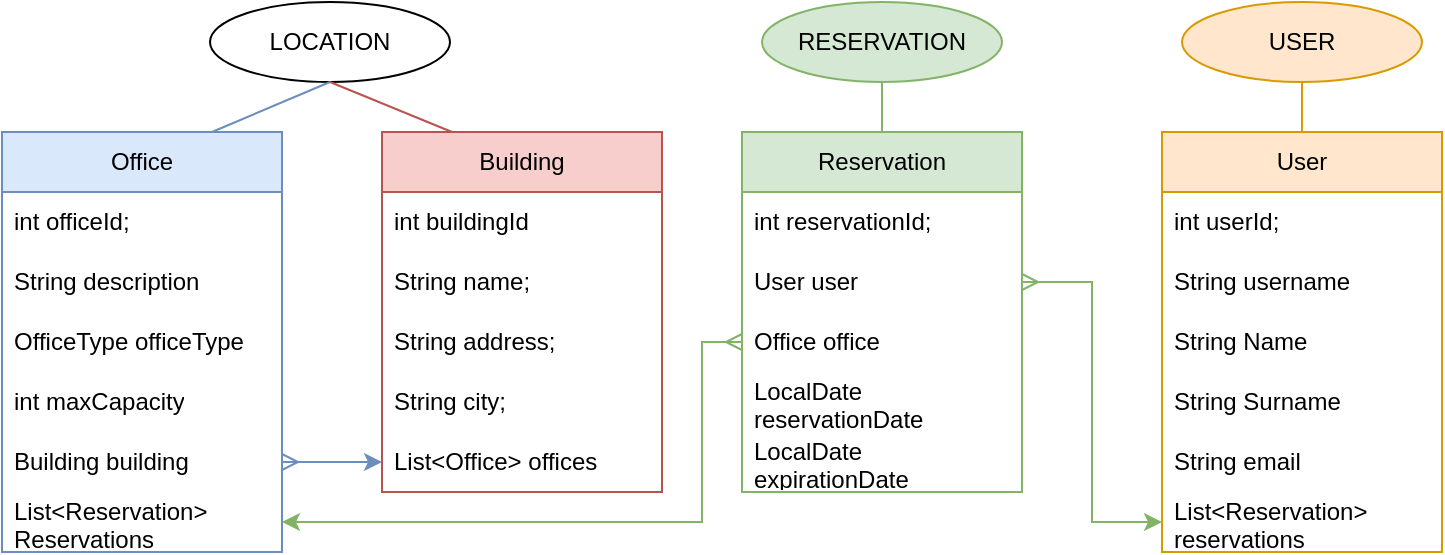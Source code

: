 <mxfile version="24.4.4" type="device">
  <diagram id="C5RBs43oDa-KdzZeNtuy" name="Page-1">
    <mxGraphModel dx="1876" dy="961" grid="0" gridSize="10" guides="1" tooltips="1" connect="1" arrows="1" fold="1" page="1" pageScale="1" pageWidth="150" pageHeight="150" math="0" shadow="0">
      <root>
        <mxCell id="WIyWlLk6GJQsqaUBKTNV-0" />
        <mxCell id="WIyWlLk6GJQsqaUBKTNV-1" parent="WIyWlLk6GJQsqaUBKTNV-0" />
        <mxCell id="xJD2eyF_yZI-p6hFj70x-0" value="LOCATION" style="ellipse;whiteSpace=wrap;html=1;" parent="WIyWlLk6GJQsqaUBKTNV-1" vertex="1">
          <mxGeometry x="344" y="238" width="120" height="40" as="geometry" />
        </mxCell>
        <mxCell id="xJD2eyF_yZI-p6hFj70x-1" value="" style="endArrow=none;html=1;rounded=0;entryX=0.5;entryY=1;entryDx=0;entryDy=0;exitX=0.75;exitY=0;exitDx=0;exitDy=0;fillColor=#dae8fc;strokeColor=#6c8ebf;" parent="WIyWlLk6GJQsqaUBKTNV-1" edge="1" target="xJD2eyF_yZI-p6hFj70x-0" source="xJD2eyF_yZI-p6hFj70x-10">
          <mxGeometry width="50" height="50" relative="1" as="geometry">
            <mxPoint x="360" y="298" as="sourcePoint" />
            <mxPoint x="380" y="278" as="targetPoint" />
          </mxGeometry>
        </mxCell>
        <mxCell id="xJD2eyF_yZI-p6hFj70x-2" value="" style="endArrow=none;html=1;rounded=0;exitX=0.25;exitY=0;exitDx=0;exitDy=0;entryX=0.5;entryY=1;entryDx=0;entryDy=0;fillColor=#f8cecc;strokeColor=#b85450;" parent="WIyWlLk6GJQsqaUBKTNV-1" edge="1" target="xJD2eyF_yZI-p6hFj70x-0" source="xJD2eyF_yZI-p6hFj70x-14">
          <mxGeometry width="50" height="50" relative="1" as="geometry">
            <mxPoint x="450" y="288" as="sourcePoint" />
            <mxPoint x="434" y="278" as="targetPoint" />
          </mxGeometry>
        </mxCell>
        <mxCell id="xJD2eyF_yZI-p6hFj70x-10" value="Office" style="swimlane;fontStyle=0;childLayout=stackLayout;horizontal=1;startSize=30;horizontalStack=0;resizeParent=1;resizeParentMax=0;resizeLast=0;collapsible=1;marginBottom=0;whiteSpace=wrap;html=1;fillColor=#dae8fc;strokeColor=#6c8ebf;" parent="WIyWlLk6GJQsqaUBKTNV-1" vertex="1">
          <mxGeometry x="240" y="303" width="140" height="210" as="geometry" />
        </mxCell>
        <mxCell id="xJD2eyF_yZI-p6hFj70x-11" value="int officeId;" style="text;align=left;verticalAlign=middle;spacingLeft=4;spacingRight=4;overflow=hidden;points=[[0,0.5],[1,0.5]];portConstraint=eastwest;rotatable=0;whiteSpace=wrap;html=1;" parent="xJD2eyF_yZI-p6hFj70x-10" vertex="1">
          <mxGeometry y="30" width="140" height="30" as="geometry" />
        </mxCell>
        <mxCell id="xJD2eyF_yZI-p6hFj70x-12" value="String description" style="text;strokeColor=none;fillColor=none;align=left;verticalAlign=middle;spacingLeft=4;spacingRight=4;overflow=hidden;points=[[0,0.5],[1,0.5]];portConstraint=eastwest;rotatable=0;whiteSpace=wrap;html=1;" parent="xJD2eyF_yZI-p6hFj70x-10" vertex="1">
          <mxGeometry y="60" width="140" height="30" as="geometry" />
        </mxCell>
        <mxCell id="xJD2eyF_yZI-p6hFj70x-13" value="OfficeType officeType" style="text;strokeColor=none;fillColor=none;align=left;verticalAlign=middle;spacingLeft=4;spacingRight=4;overflow=hidden;points=[[0,0.5],[1,0.5]];portConstraint=eastwest;rotatable=0;whiteSpace=wrap;html=1;" parent="xJD2eyF_yZI-p6hFj70x-10" vertex="1">
          <mxGeometry y="90" width="140" height="30" as="geometry" />
        </mxCell>
        <mxCell id="xJD2eyF_yZI-p6hFj70x-18" value="int maxCapacity" style="text;strokeColor=none;fillColor=none;align=left;verticalAlign=middle;spacingLeft=4;spacingRight=4;overflow=hidden;points=[[0,0.5],[1,0.5]];portConstraint=eastwest;rotatable=0;whiteSpace=wrap;html=1;" parent="xJD2eyF_yZI-p6hFj70x-10" vertex="1">
          <mxGeometry y="120" width="140" height="30" as="geometry" />
        </mxCell>
        <mxCell id="xJD2eyF_yZI-p6hFj70x-19" value="Building building" style="text;strokeColor=none;fillColor=none;align=left;verticalAlign=middle;spacingLeft=4;spacingRight=4;overflow=hidden;points=[[0,0.5],[1,0.5]];portConstraint=eastwest;rotatable=0;whiteSpace=wrap;html=1;" parent="xJD2eyF_yZI-p6hFj70x-10" vertex="1">
          <mxGeometry y="150" width="140" height="30" as="geometry" />
        </mxCell>
        <mxCell id="xJD2eyF_yZI-p6hFj70x-25" value="List&amp;lt;Reservation&amp;gt; Reservations" style="text;strokeColor=none;fillColor=none;align=left;verticalAlign=middle;spacingLeft=4;spacingRight=4;overflow=hidden;points=[[0,0.5],[1,0.5]];portConstraint=eastwest;rotatable=0;whiteSpace=wrap;html=1;" parent="xJD2eyF_yZI-p6hFj70x-10" vertex="1">
          <mxGeometry y="180" width="140" height="30" as="geometry" />
        </mxCell>
        <mxCell id="xJD2eyF_yZI-p6hFj70x-14" value="Building" style="swimlane;fontStyle=0;childLayout=stackLayout;horizontal=1;startSize=30;horizontalStack=0;resizeParent=1;resizeParentMax=0;resizeLast=0;collapsible=1;marginBottom=0;whiteSpace=wrap;html=1;fillColor=#f8cecc;strokeColor=#b85450;" parent="WIyWlLk6GJQsqaUBKTNV-1" vertex="1">
          <mxGeometry x="430" y="303" width="140" height="180" as="geometry" />
        </mxCell>
        <mxCell id="xJD2eyF_yZI-p6hFj70x-15" value="int buildingId" style="text;strokeColor=none;fillColor=none;align=left;verticalAlign=middle;spacingLeft=4;spacingRight=4;overflow=hidden;points=[[0,0.5],[1,0.5]];portConstraint=eastwest;rotatable=0;whiteSpace=wrap;html=1;" parent="xJD2eyF_yZI-p6hFj70x-14" vertex="1">
          <mxGeometry y="30" width="140" height="30" as="geometry" />
        </mxCell>
        <mxCell id="xJD2eyF_yZI-p6hFj70x-16" value="String name;" style="text;strokeColor=none;fillColor=none;align=left;verticalAlign=middle;spacingLeft=4;spacingRight=4;overflow=hidden;points=[[0,0.5],[1,0.5]];portConstraint=eastwest;rotatable=0;whiteSpace=wrap;html=1;" parent="xJD2eyF_yZI-p6hFj70x-14" vertex="1">
          <mxGeometry y="60" width="140" height="30" as="geometry" />
        </mxCell>
        <mxCell id="xJD2eyF_yZI-p6hFj70x-17" value="String address;" style="text;strokeColor=none;fillColor=none;align=left;verticalAlign=middle;spacingLeft=4;spacingRight=4;overflow=hidden;points=[[0,0.5],[1,0.5]];portConstraint=eastwest;rotatable=0;whiteSpace=wrap;html=1;" parent="xJD2eyF_yZI-p6hFj70x-14" vertex="1">
          <mxGeometry y="90" width="140" height="30" as="geometry" />
        </mxCell>
        <mxCell id="xJD2eyF_yZI-p6hFj70x-20" value="String city;" style="text;strokeColor=none;fillColor=none;align=left;verticalAlign=middle;spacingLeft=4;spacingRight=4;overflow=hidden;points=[[0,0.5],[1,0.5]];portConstraint=eastwest;rotatable=0;whiteSpace=wrap;html=1;" parent="xJD2eyF_yZI-p6hFj70x-14" vertex="1">
          <mxGeometry y="120" width="140" height="30" as="geometry" />
        </mxCell>
        <mxCell id="xJD2eyF_yZI-p6hFj70x-21" value="List&amp;lt;Office&amp;gt; offices" style="text;strokeColor=none;fillColor=none;align=left;verticalAlign=middle;spacingLeft=4;spacingRight=4;overflow=hidden;points=[[0,0.5],[1,0.5]];portConstraint=eastwest;rotatable=0;whiteSpace=wrap;html=1;" parent="xJD2eyF_yZI-p6hFj70x-14" vertex="1">
          <mxGeometry y="150" width="140" height="30" as="geometry" />
        </mxCell>
        <mxCell id="xJD2eyF_yZI-p6hFj70x-24" style="edgeStyle=orthogonalEdgeStyle;rounded=0;orthogonalLoop=1;jettySize=auto;html=1;exitX=0;exitY=0.5;exitDx=0;exitDy=0;entryX=1;entryY=0.5;entryDx=0;entryDy=0;startArrow=classic;startFill=1;endArrow=ERmany;endFill=0;fillColor=#dae8fc;strokeColor=#6c8ebf;" parent="WIyWlLk6GJQsqaUBKTNV-1" source="xJD2eyF_yZI-p6hFj70x-21" target="xJD2eyF_yZI-p6hFj70x-19" edge="1">
          <mxGeometry relative="1" as="geometry" />
        </mxCell>
        <mxCell id="xJD2eyF_yZI-p6hFj70x-27" value="USER" style="ellipse;whiteSpace=wrap;html=1;fillColor=#ffe6cc;strokeColor=#d79b00;" parent="WIyWlLk6GJQsqaUBKTNV-1" vertex="1">
          <mxGeometry x="830" y="238" width="120" height="40" as="geometry" />
        </mxCell>
        <mxCell id="xJD2eyF_yZI-p6hFj70x-28" value="" style="endArrow=none;html=1;rounded=0;exitX=0.5;exitY=0;exitDx=0;exitDy=0;fillColor=#ffe6cc;strokeColor=#d79b00;entryX=0.5;entryY=1;entryDx=0;entryDy=0;" parent="WIyWlLk6GJQsqaUBKTNV-1" source="xJD2eyF_yZI-p6hFj70x-29" edge="1" target="xJD2eyF_yZI-p6hFj70x-27">
          <mxGeometry width="50" height="50" relative="1" as="geometry">
            <mxPoint x="860" y="308" as="sourcePoint" />
            <mxPoint x="890" y="278" as="targetPoint" />
          </mxGeometry>
        </mxCell>
        <mxCell id="xJD2eyF_yZI-p6hFj70x-29" value="User" style="swimlane;fontStyle=0;childLayout=stackLayout;horizontal=1;startSize=30;horizontalStack=0;resizeParent=1;resizeParentMax=0;resizeLast=0;collapsible=1;marginBottom=0;whiteSpace=wrap;html=1;fillColor=#ffe6cc;strokeColor=#d79b00;" parent="WIyWlLk6GJQsqaUBKTNV-1" vertex="1">
          <mxGeometry x="820" y="303" width="140" height="210" as="geometry" />
        </mxCell>
        <mxCell id="xJD2eyF_yZI-p6hFj70x-30" value="int userId;" style="text;strokeColor=none;fillColor=none;align=left;verticalAlign=middle;spacingLeft=4;spacingRight=4;overflow=hidden;points=[[0,0.5],[1,0.5]];portConstraint=eastwest;rotatable=0;whiteSpace=wrap;html=1;" parent="xJD2eyF_yZI-p6hFj70x-29" vertex="1">
          <mxGeometry y="30" width="140" height="30" as="geometry" />
        </mxCell>
        <mxCell id="xJD2eyF_yZI-p6hFj70x-31" value="String username" style="text;strokeColor=none;fillColor=none;align=left;verticalAlign=middle;spacingLeft=4;spacingRight=4;overflow=hidden;points=[[0,0.5],[1,0.5]];portConstraint=eastwest;rotatable=0;whiteSpace=wrap;html=1;" parent="xJD2eyF_yZI-p6hFj70x-29" vertex="1">
          <mxGeometry y="60" width="140" height="30" as="geometry" />
        </mxCell>
        <mxCell id="xJD2eyF_yZI-p6hFj70x-32" value="String Name" style="text;strokeColor=none;fillColor=none;align=left;verticalAlign=middle;spacingLeft=4;spacingRight=4;overflow=hidden;points=[[0,0.5],[1,0.5]];portConstraint=eastwest;rotatable=0;whiteSpace=wrap;html=1;" parent="xJD2eyF_yZI-p6hFj70x-29" vertex="1">
          <mxGeometry y="90" width="140" height="30" as="geometry" />
        </mxCell>
        <mxCell id="xJD2eyF_yZI-p6hFj70x-33" value="String Surname" style="text;strokeColor=none;fillColor=none;align=left;verticalAlign=middle;spacingLeft=4;spacingRight=4;overflow=hidden;points=[[0,0.5],[1,0.5]];portConstraint=eastwest;rotatable=0;whiteSpace=wrap;html=1;" parent="xJD2eyF_yZI-p6hFj70x-29" vertex="1">
          <mxGeometry y="120" width="140" height="30" as="geometry" />
        </mxCell>
        <mxCell id="xJD2eyF_yZI-p6hFj70x-34" value="String email" style="text;strokeColor=none;fillColor=none;align=left;verticalAlign=middle;spacingLeft=4;spacingRight=4;overflow=hidden;points=[[0,0.5],[1,0.5]];portConstraint=eastwest;rotatable=0;whiteSpace=wrap;html=1;" parent="xJD2eyF_yZI-p6hFj70x-29" vertex="1">
          <mxGeometry y="150" width="140" height="30" as="geometry" />
        </mxCell>
        <mxCell id="dJtlWAZbC2OB6jiY3nGt-9" value="List&amp;lt;Reservation&amp;gt; reservations" style="text;strokeColor=none;fillColor=none;align=left;verticalAlign=middle;spacingLeft=4;spacingRight=4;overflow=hidden;points=[[0,0.5],[1,0.5]];portConstraint=eastwest;rotatable=0;whiteSpace=wrap;html=1;" parent="xJD2eyF_yZI-p6hFj70x-29" vertex="1">
          <mxGeometry y="180" width="140" height="30" as="geometry" />
        </mxCell>
        <mxCell id="xJD2eyF_yZI-p6hFj70x-36" style="edgeStyle=orthogonalEdgeStyle;rounded=0;orthogonalLoop=1;jettySize=auto;html=1;exitX=0;exitY=0.5;exitDx=0;exitDy=0;entryX=1;entryY=0.5;entryDx=0;entryDy=0;endArrow=classic;endFill=1;startArrow=ERmany;startFill=0;fillColor=#d5e8d4;strokeColor=#82b366;" parent="WIyWlLk6GJQsqaUBKTNV-1" source="dJtlWAZbC2OB6jiY3nGt-5" target="xJD2eyF_yZI-p6hFj70x-25" edge="1">
          <mxGeometry relative="1" as="geometry">
            <Array as="points">
              <mxPoint x="590" y="408" />
              <mxPoint x="590" y="498" />
            </Array>
          </mxGeometry>
        </mxCell>
        <mxCell id="dJtlWAZbC2OB6jiY3nGt-0" value="RESERVATION" style="ellipse;whiteSpace=wrap;html=1;fillColor=#d5e8d4;strokeColor=#82b366;" parent="WIyWlLk6GJQsqaUBKTNV-1" vertex="1">
          <mxGeometry x="620" y="238" width="120" height="40" as="geometry" />
        </mxCell>
        <mxCell id="dJtlWAZbC2OB6jiY3nGt-1" value="" style="endArrow=none;html=1;rounded=0;exitX=0.5;exitY=0;exitDx=0;exitDy=0;entryX=0.5;entryY=1;entryDx=0;entryDy=0;fillColor=#d5e8d4;strokeColor=#82b366;" parent="WIyWlLk6GJQsqaUBKTNV-1" source="dJtlWAZbC2OB6jiY3nGt-2" edge="1" target="dJtlWAZbC2OB6jiY3nGt-0">
          <mxGeometry width="50" height="50" relative="1" as="geometry">
            <mxPoint x="650" y="308" as="sourcePoint" />
            <mxPoint x="680" y="278" as="targetPoint" />
          </mxGeometry>
        </mxCell>
        <mxCell id="dJtlWAZbC2OB6jiY3nGt-2" value="Reservation" style="swimlane;fontStyle=0;childLayout=stackLayout;horizontal=1;startSize=30;horizontalStack=0;resizeParent=1;resizeParentMax=0;resizeLast=0;collapsible=1;marginBottom=0;whiteSpace=wrap;html=1;fillColor=#d5e8d4;strokeColor=#82b366;" parent="WIyWlLk6GJQsqaUBKTNV-1" vertex="1">
          <mxGeometry x="610" y="303" width="140" height="180" as="geometry" />
        </mxCell>
        <mxCell id="dJtlWAZbC2OB6jiY3nGt-3" value="int reservationId;" style="text;strokeColor=none;fillColor=none;align=left;verticalAlign=middle;spacingLeft=4;spacingRight=4;overflow=hidden;points=[[0,0.5],[1,0.5]];portConstraint=eastwest;rotatable=0;whiteSpace=wrap;html=1;" parent="dJtlWAZbC2OB6jiY3nGt-2" vertex="1">
          <mxGeometry y="30" width="140" height="30" as="geometry" />
        </mxCell>
        <mxCell id="dJtlWAZbC2OB6jiY3nGt-4" value="User user" style="text;strokeColor=none;fillColor=none;align=left;verticalAlign=middle;spacingLeft=4;spacingRight=4;overflow=hidden;points=[[0,0.5],[1,0.5]];portConstraint=eastwest;rotatable=0;whiteSpace=wrap;html=1;" parent="dJtlWAZbC2OB6jiY3nGt-2" vertex="1">
          <mxGeometry y="60" width="140" height="30" as="geometry" />
        </mxCell>
        <mxCell id="dJtlWAZbC2OB6jiY3nGt-5" value="Office office" style="text;strokeColor=none;fillColor=none;align=left;verticalAlign=middle;spacingLeft=4;spacingRight=4;overflow=hidden;points=[[0,0.5],[1,0.5]];portConstraint=eastwest;rotatable=0;whiteSpace=wrap;html=1;" parent="dJtlWAZbC2OB6jiY3nGt-2" vertex="1">
          <mxGeometry y="90" width="140" height="30" as="geometry" />
        </mxCell>
        <mxCell id="dJtlWAZbC2OB6jiY3nGt-6" value="LocalDate reservationDate" style="text;strokeColor=none;fillColor=none;align=left;verticalAlign=middle;spacingLeft=4;spacingRight=4;overflow=hidden;points=[[0,0.5],[1,0.5]];portConstraint=eastwest;rotatable=0;whiteSpace=wrap;html=1;" parent="dJtlWAZbC2OB6jiY3nGt-2" vertex="1">
          <mxGeometry y="120" width="140" height="30" as="geometry" />
        </mxCell>
        <mxCell id="dJtlWAZbC2OB6jiY3nGt-11" value="LocalDate expirationDate" style="text;strokeColor=none;fillColor=none;align=left;verticalAlign=middle;spacingLeft=4;spacingRight=4;overflow=hidden;points=[[0,0.5],[1,0.5]];portConstraint=eastwest;rotatable=0;whiteSpace=wrap;html=1;" parent="dJtlWAZbC2OB6jiY3nGt-2" vertex="1">
          <mxGeometry y="150" width="140" height="30" as="geometry" />
        </mxCell>
        <mxCell id="dJtlWAZbC2OB6jiY3nGt-10" style="edgeStyle=orthogonalEdgeStyle;rounded=0;orthogonalLoop=1;jettySize=auto;html=1;exitX=0;exitY=0.5;exitDx=0;exitDy=0;entryX=1;entryY=0.5;entryDx=0;entryDy=0;endArrow=ERmany;endFill=0;startArrow=classic;startFill=1;fillColor=#d5e8d4;strokeColor=#82b366;" parent="WIyWlLk6GJQsqaUBKTNV-1" source="dJtlWAZbC2OB6jiY3nGt-9" target="dJtlWAZbC2OB6jiY3nGt-4" edge="1">
          <mxGeometry relative="1" as="geometry" />
        </mxCell>
      </root>
    </mxGraphModel>
  </diagram>
</mxfile>
